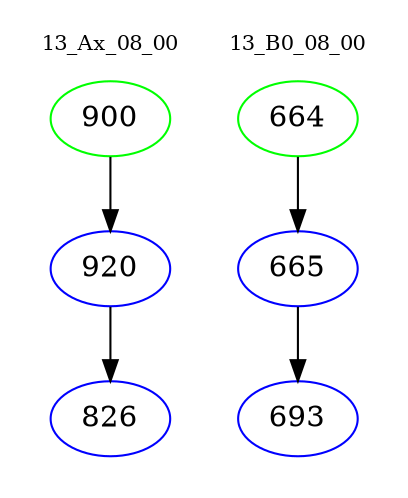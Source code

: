 digraph{
subgraph cluster_0 {
color = white
label = "13_Ax_08_00";
fontsize=10;
T0_900 [label="900", color="green"]
T0_900 -> T0_920 [color="black"]
T0_920 [label="920", color="blue"]
T0_920 -> T0_826 [color="black"]
T0_826 [label="826", color="blue"]
}
subgraph cluster_1 {
color = white
label = "13_B0_08_00";
fontsize=10;
T1_664 [label="664", color="green"]
T1_664 -> T1_665 [color="black"]
T1_665 [label="665", color="blue"]
T1_665 -> T1_693 [color="black"]
T1_693 [label="693", color="blue"]
}
}

